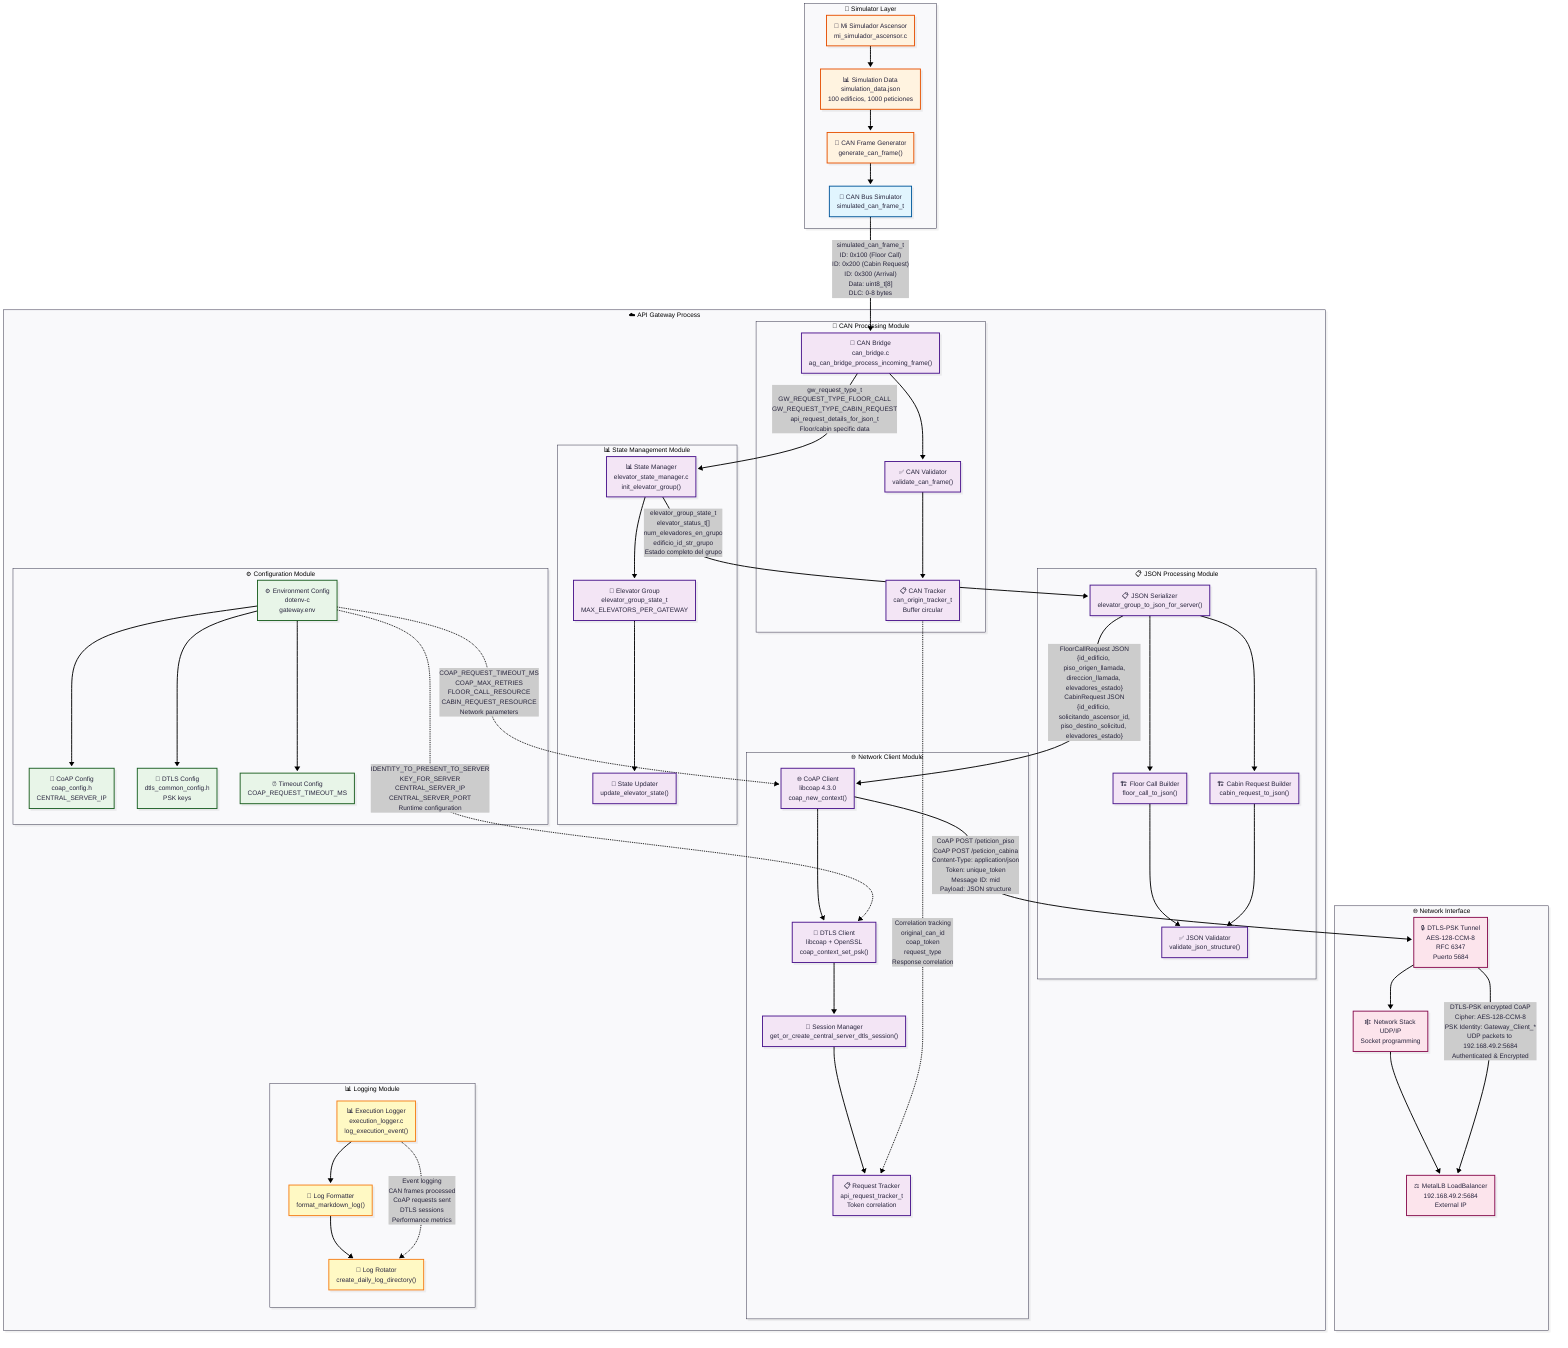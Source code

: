 ---
config:
  theme: redux
  look: neo
  layout: fixed
---
flowchart TB
 subgraph SimulatorLayer["🔧 Simulator Layer"]
    direction TB
        MiSimulator["🧪 Mi Simulador Ascensor<br/>mi_simulador_ascensor.c"]
        SimulationData["📊 Simulation Data<br/>simulation_data.json<br/>100 edificios, 1000 peticiones"]
        CANFrameGenerator["🔄 CAN Frame Generator<br/>generate_can_frame()"]
        CANBus["🔌 CAN Bus Simulator<br/>simulated_can_frame_t"]
        
        MiSimulator --> SimulationData
        SimulationData --> CANFrameGenerator
        CANFrameGenerator --> CANBus
  end

 subgraph CANProcessing["🌉 CAN Processing Module"]
    direction TB
        CANBridge["🌉 CAN Bridge<br/>can_bridge.c<br/>ag_can_bridge_process_incoming_frame()"]
        CANTracker["📋 CAN Tracker<br/>can_origin_tracker_t<br/>Buffer circular"]
        CANValidator["✅ CAN Validator<br/>validate_can_frame()"]
        
        CANBridge --> CANValidator
        CANValidator --> CANTracker
  end

 subgraph StateManagement["📊 State Management Module"]
    direction TB
        StateManager["📊 State Manager<br/>elevator_state_manager.c<br/>init_elevator_group()"]
        ElevatorGroup["🏢 Elevator Group<br/>elevator_group_state_t<br/>MAX_ELEVATORS_PER_GATEWAY"]
        StateUpdater["🔄 State Updater<br/>update_elevator_state()"]
        
        StateManager --> ElevatorGroup
        ElevatorGroup --> StateUpdater
  end

 subgraph JSONProcessing["📋 JSON Processing Module"]
    direction TB
        JSONSerializer["📋 JSON Serializer<br/>elevator_group_to_json_for_server()"]
        FloorCallBuilder["🏗️ Floor Call Builder<br/>floor_call_to_json()"]
        CabinRequestBuilder["🏗️ Cabin Request Builder<br/>cabin_request_to_json()"]
        JSONValidator["✅ JSON Validator<br/>validate_json_structure()"]
        
        JSONSerializer --> FloorCallBuilder
        JSONSerializer --> CabinRequestBuilder
        FloorCallBuilder --> JSONValidator
        CabinRequestBuilder --> JSONValidator
  end

 subgraph NetworkClient["🌐 Network Client Module"]
    direction TB
        CoAPClient["🌐 CoAP Client<br/>libcoap 4.3.0<br/>coap_new_context()"]
        DTLSClient["🔐 DTLS Client<br/>libcoap + OpenSSL<br/>coap_context_set_psk()"]
        RequestTracker["📋 Request Tracker<br/>api_request_tracker_t<br/>Token correlation"]
        SessionManager["🔗 Session Manager<br/>get_or_create_central_server_dtls_session()"]
        
        CoAPClient --> DTLSClient
        DTLSClient --> SessionManager
        SessionManager --> RequestTracker
  end

 subgraph ConfigManager["⚙️ Configuration Module"]
    direction TB
        EnvConfig["⚙️ Environment Config<br/>dotenv-c<br/>gateway.env"]
        CoAPConfig["🔧 CoAP Config<br/>coap_config.h<br/>CENTRAL_SERVER_IP"]
        DTLSConfig["🔐 DTLS Config<br/>dtls_common_config.h<br/>PSK keys"]
        TimeoutConfig["⏰ Timeout Config<br/>COAP_REQUEST_TIMEOUT_MS"]
        
        EnvConfig --> CoAPConfig
        EnvConfig --> DTLSConfig
        EnvConfig --> TimeoutConfig
  end

 subgraph LoggingModule["📊 Logging Module"]
    direction TB
        ExecutionLogger["📊 Execution Logger<br/>execution_logger.c<br/>log_execution_event()"]
        LogFormatter["📝 Log Formatter<br/>format_markdown_log()"]
        LogRotator["🔄 Log Rotator<br/>create_daily_log_directory()"]
        
        ExecutionLogger --> LogFormatter
        LogFormatter --> LogRotator
  end

 subgraph APIGateway["☁️ API Gateway Process"]
    direction TB
        CANProcessing
        StateManagement
        JSONProcessing
        NetworkClient
        ConfigManager
        LoggingModule
  end

 subgraph NetworkInterface["🌐 Network Interface"]
    direction TB
        DTLSTunnel["🔒 DTLS-PSK Tunnel<br/>AES-128-CCM-8<br/>RFC 6347<br/>Puerto 5684"]
        NetworkStack["🕸️ Network Stack<br/>UDP/IP<br/>Socket programming"]
        LoadBalancer["⚖️ MetalLB LoadBalancer<br/>192.168.49.2:5684<br/>External IP"]
        
        DTLSTunnel --> NetworkStack
        NetworkStack --> LoadBalancer
  end

    %% Data Flow Connections
    CANBus -- "simulated_can_frame_t<br/>ID: 0x100 (Floor Call)<br/>ID: 0x200 (Cabin Request)<br/>ID: 0x300 (Arrival)<br/>Data: uint8_t[8]<br/>DLC: 0-8 bytes" --> CANBridge
    
    CANBridge -- "gw_request_type_t<br/>GW_REQUEST_TYPE_FLOOR_CALL<br/>GW_REQUEST_TYPE_CABIN_REQUEST<br/>api_request_details_for_json_t<br/>Floor/cabin specific data" --> StateManager
    
    StateManager -- "elevator_group_state_t<br/>elevator_status_t[]<br/>num_elevadores_en_grupo<br/>edificio_id_str_grupo<br/>Estado completo del grupo" --> JSONSerializer
    
    JSONSerializer -- "FloorCallRequest JSON<br/>{id_edificio, piso_origen_llamada,<br/>direccion_llamada, elevadores_estado}<br/>CabinRequest JSON<br/>{id_edificio, solicitando_ascensor_id,<br/>piso_destino_solicitud, elevadores_estado}" --> CoAPClient
    
    CoAPClient -- "CoAP POST /peticion_piso<br/>CoAP POST /peticion_cabina<br/>Content-Type: application/json<br/>Token: unique_token<br/>Message ID: mid<br/>Payload: JSON structure" --> DTLSTunnel
    
    DTLSTunnel -- "DTLS-PSK encrypted CoAP<br/>Cipher: AES-128-CCM-8<br/>PSK Identity: Gateway_Client_*<br/>UDP packets to 192.168.49.2:5684<br/>Authenticated & Encrypted" --> LoadBalancer

    %% Configuration Dependencies
    EnvConfig -. "IDENTITY_TO_PRESENT_TO_SERVER<br/>KEY_FOR_SERVER<br/>CENTRAL_SERVER_IP<br/>CENTRAL_SERVER_PORT<br/>Runtime configuration" .-> DTLSClient
    
    EnvConfig -. "COAP_REQUEST_TIMEOUT_MS<br/>COAP_MAX_RETRIES<br/>FLOOR_CALL_RESOURCE<br/>CABIN_REQUEST_RESOURCE<br/>Network parameters" .-> CoAPClient
    
    CANTracker -. "Correlation tracking<br/>original_can_id<br/>coap_token<br/>request_type<br/>Response correlation" .-> RequestTracker
    
    ExecutionLogger -. "Event logging<br/>CAN frames processed<br/>CoAP requests sent<br/>DTLS sessions<br/>Performance metrics" .-> LogRotator

    %% Styling
    MiSimulator:::simulatorStyle
    SimulationData:::simulatorStyle
    CANFrameGenerator:::simulatorStyle
    CANBus:::hardwareStyle
    CANBridge:::gatewayStyle
    CANTracker:::gatewayStyle
    CANValidator:::gatewayStyle
    StateManager:::gatewayStyle
    ElevatorGroup:::gatewayStyle
    StateUpdater:::gatewayStyle
    JSONSerializer:::gatewayStyle
    FloorCallBuilder:::gatewayStyle
    CabinRequestBuilder:::gatewayStyle
    JSONValidator:::gatewayStyle
    CoAPClient:::gatewayStyle
    DTLSClient:::gatewayStyle
    RequestTracker:::gatewayStyle
    SessionManager:::gatewayStyle
    EnvConfig:::configStyle
    CoAPConfig:::configStyle
    DTLSConfig:::configStyle
    TimeoutConfig:::configStyle
    ExecutionLogger:::logStyle
    LogFormatter:::logStyle
    LogRotator:::logStyle
    DTLSTunnel:::networkStyle
    NetworkStack:::networkStyle
    LoadBalancer:::networkStyle
    
    classDef simulatorStyle fill:#fff3e0,stroke:#e65100,stroke-width:2px
    classDef hardwareStyle fill:#e1f5fe,stroke:#01579b,stroke-width:2px
    classDef gatewayStyle fill:#f3e5f5,stroke:#4a148c,stroke-width:2px  
    classDef configStyle fill:#e8f5e8,stroke:#1b5e20,stroke-width:2px
    classDef logStyle fill:#fff9c4,stroke:#f57f17,stroke-width:2px
    classDef networkStyle fill:#fce4ec,stroke:#880e4f,stroke-width:2px